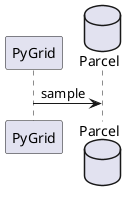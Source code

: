 @startuml DeML Sequence

' TODO: @Thomas
' draw sequence diagram to illustrate the work inside PyGrid in details,
' include at least the following:
' PyGrid, Parcel, Parcel jobs
' Make reference to code file and function as appropriate

participant PyGrid as pygrid
database Parcel as parcel

pygrid -> parcel: sample

@enduml
